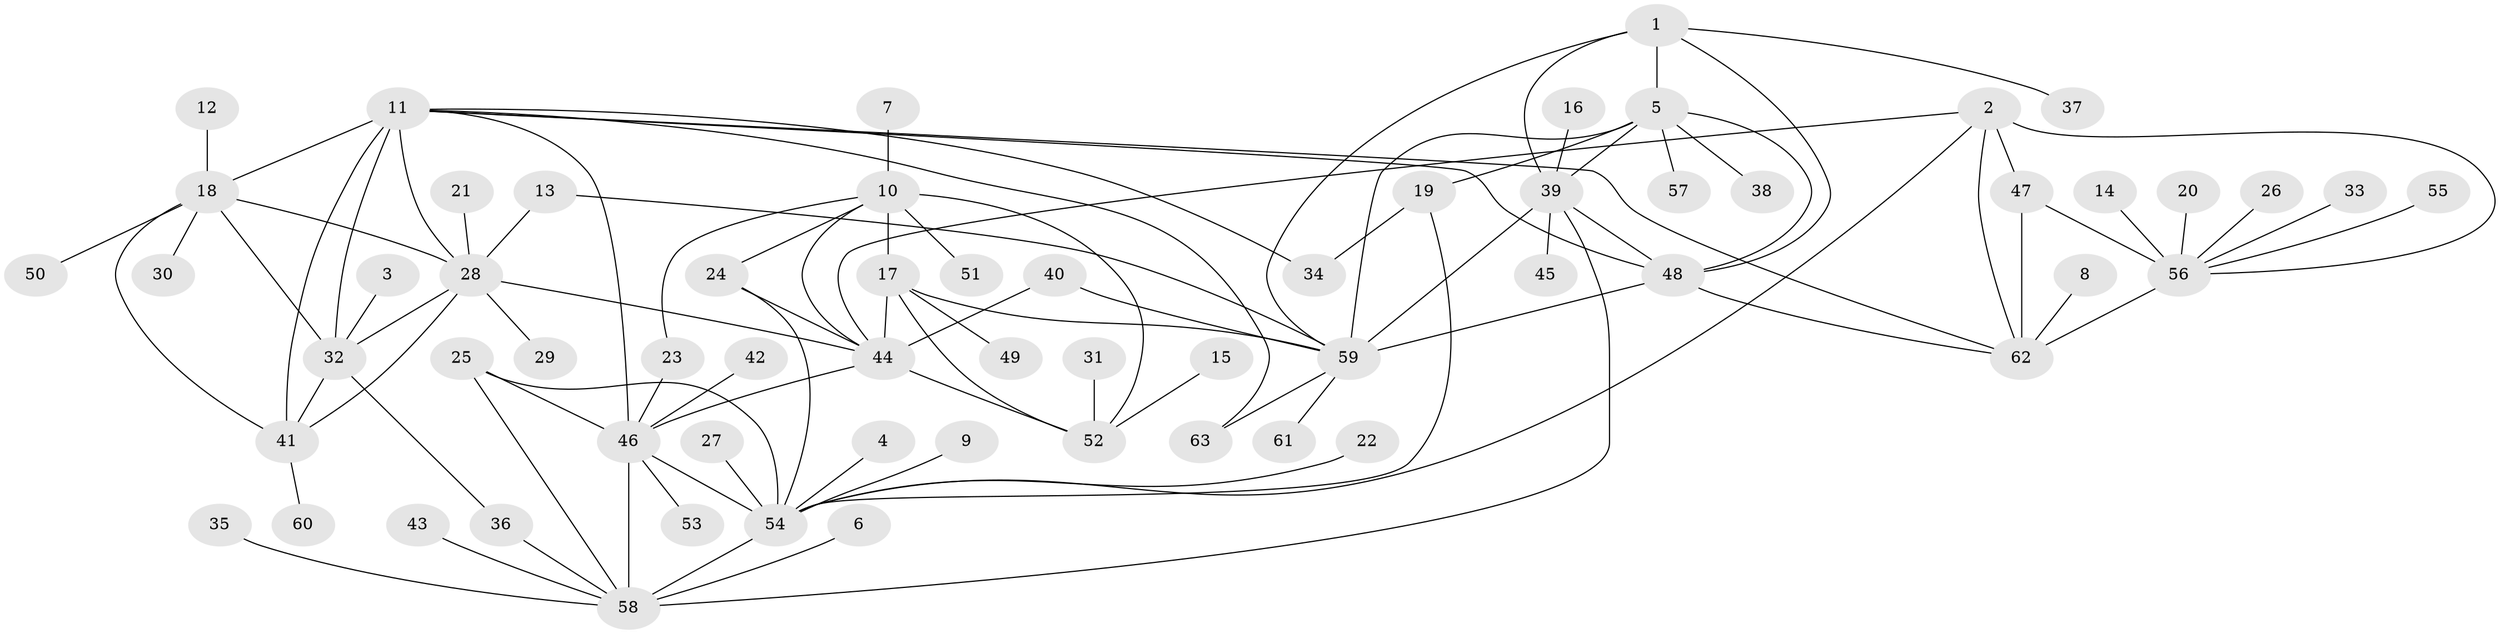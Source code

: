 // original degree distribution, {7: 0.04, 12: 0.032, 8: 0.048, 9: 0.032, 6: 0.024, 10: 0.024, 11: 0.008, 5: 0.024, 14: 0.008, 1: 0.584, 4: 0.008, 2: 0.136, 3: 0.032}
// Generated by graph-tools (version 1.1) at 2025/02/03/09/25 03:02:47]
// undirected, 63 vertices, 98 edges
graph export_dot {
graph [start="1"]
  node [color=gray90,style=filled];
  1;
  2;
  3;
  4;
  5;
  6;
  7;
  8;
  9;
  10;
  11;
  12;
  13;
  14;
  15;
  16;
  17;
  18;
  19;
  20;
  21;
  22;
  23;
  24;
  25;
  26;
  27;
  28;
  29;
  30;
  31;
  32;
  33;
  34;
  35;
  36;
  37;
  38;
  39;
  40;
  41;
  42;
  43;
  44;
  45;
  46;
  47;
  48;
  49;
  50;
  51;
  52;
  53;
  54;
  55;
  56;
  57;
  58;
  59;
  60;
  61;
  62;
  63;
  1 -- 5 [weight=2.0];
  1 -- 37 [weight=1.0];
  1 -- 39 [weight=1.0];
  1 -- 48 [weight=1.0];
  1 -- 59 [weight=1.0];
  2 -- 44 [weight=1.0];
  2 -- 47 [weight=3.0];
  2 -- 54 [weight=1.0];
  2 -- 56 [weight=1.0];
  2 -- 62 [weight=1.0];
  3 -- 32 [weight=1.0];
  4 -- 54 [weight=1.0];
  5 -- 19 [weight=1.0];
  5 -- 38 [weight=1.0];
  5 -- 39 [weight=2.0];
  5 -- 48 [weight=2.0];
  5 -- 57 [weight=1.0];
  5 -- 59 [weight=2.0];
  6 -- 58 [weight=1.0];
  7 -- 10 [weight=1.0];
  8 -- 62 [weight=1.0];
  9 -- 54 [weight=1.0];
  10 -- 17 [weight=4.0];
  10 -- 23 [weight=1.0];
  10 -- 24 [weight=1.0];
  10 -- 44 [weight=2.0];
  10 -- 51 [weight=1.0];
  10 -- 52 [weight=2.0];
  11 -- 18 [weight=2.0];
  11 -- 28 [weight=2.0];
  11 -- 32 [weight=2.0];
  11 -- 34 [weight=1.0];
  11 -- 41 [weight=2.0];
  11 -- 46 [weight=1.0];
  11 -- 48 [weight=1.0];
  11 -- 62 [weight=1.0];
  11 -- 63 [weight=1.0];
  12 -- 18 [weight=1.0];
  13 -- 28 [weight=1.0];
  13 -- 59 [weight=1.0];
  14 -- 56 [weight=1.0];
  15 -- 52 [weight=1.0];
  16 -- 39 [weight=1.0];
  17 -- 44 [weight=2.0];
  17 -- 49 [weight=1.0];
  17 -- 52 [weight=2.0];
  17 -- 59 [weight=1.0];
  18 -- 28 [weight=1.0];
  18 -- 30 [weight=1.0];
  18 -- 32 [weight=1.0];
  18 -- 41 [weight=1.0];
  18 -- 50 [weight=1.0];
  19 -- 34 [weight=1.0];
  19 -- 54 [weight=1.0];
  20 -- 56 [weight=1.0];
  21 -- 28 [weight=1.0];
  22 -- 54 [weight=1.0];
  23 -- 46 [weight=1.0];
  24 -- 44 [weight=1.0];
  24 -- 54 [weight=1.0];
  25 -- 46 [weight=3.0];
  25 -- 54 [weight=1.0];
  25 -- 58 [weight=1.0];
  26 -- 56 [weight=1.0];
  27 -- 54 [weight=1.0];
  28 -- 29 [weight=1.0];
  28 -- 32 [weight=1.0];
  28 -- 41 [weight=1.0];
  28 -- 44 [weight=1.0];
  31 -- 52 [weight=1.0];
  32 -- 36 [weight=1.0];
  32 -- 41 [weight=1.0];
  33 -- 56 [weight=1.0];
  35 -- 58 [weight=1.0];
  36 -- 58 [weight=1.0];
  39 -- 45 [weight=1.0];
  39 -- 48 [weight=1.0];
  39 -- 58 [weight=1.0];
  39 -- 59 [weight=1.0];
  40 -- 44 [weight=1.0];
  40 -- 59 [weight=1.0];
  41 -- 60 [weight=1.0];
  42 -- 46 [weight=1.0];
  43 -- 58 [weight=1.0];
  44 -- 46 [weight=1.0];
  44 -- 52 [weight=1.0];
  46 -- 53 [weight=1.0];
  46 -- 54 [weight=3.0];
  46 -- 58 [weight=3.0];
  47 -- 56 [weight=3.0];
  47 -- 62 [weight=3.0];
  48 -- 59 [weight=1.0];
  48 -- 62 [weight=1.0];
  54 -- 58 [weight=1.0];
  55 -- 56 [weight=1.0];
  56 -- 62 [weight=1.0];
  59 -- 61 [weight=1.0];
  59 -- 63 [weight=1.0];
}
